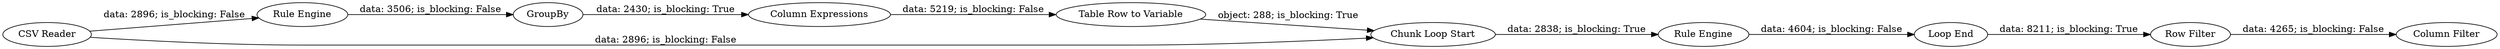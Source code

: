digraph {
	"6916261147557171183_18" [label=GroupBy]
	"6916261147557171183_20" [label="Rule Engine"]
	"6916261147557171183_1" [label="CSV Reader"]
	"6916261147557171183_24" [label="Loop End"]
	"6916261147557171183_33" [label="Row Filter"]
	"6916261147557171183_30" [label="Chunk Loop Start"]
	"6916261147557171183_32" [label="Rule Engine"]
	"6916261147557171183_21" [label="Table Row to Variable"]
	"6916261147557171183_19" [label="Column Expressions"]
	"6916261147557171183_34" [label="Column Filter"]
	"6916261147557171183_19" -> "6916261147557171183_21" [label="data: 5219; is_blocking: False"]
	"6916261147557171183_30" -> "6916261147557171183_32" [label="data: 2838; is_blocking: True"]
	"6916261147557171183_20" -> "6916261147557171183_18" [label="data: 3506; is_blocking: False"]
	"6916261147557171183_1" -> "6916261147557171183_30" [label="data: 2896; is_blocking: False"]
	"6916261147557171183_24" -> "6916261147557171183_33" [label="data: 8211; is_blocking: True"]
	"6916261147557171183_18" -> "6916261147557171183_19" [label="data: 2430; is_blocking: True"]
	"6916261147557171183_32" -> "6916261147557171183_24" [label="data: 4604; is_blocking: False"]
	"6916261147557171183_33" -> "6916261147557171183_34" [label="data: 4265; is_blocking: False"]
	"6916261147557171183_1" -> "6916261147557171183_20" [label="data: 2896; is_blocking: False"]
	"6916261147557171183_21" -> "6916261147557171183_30" [label="object: 288; is_blocking: True"]
	rankdir=LR
}

